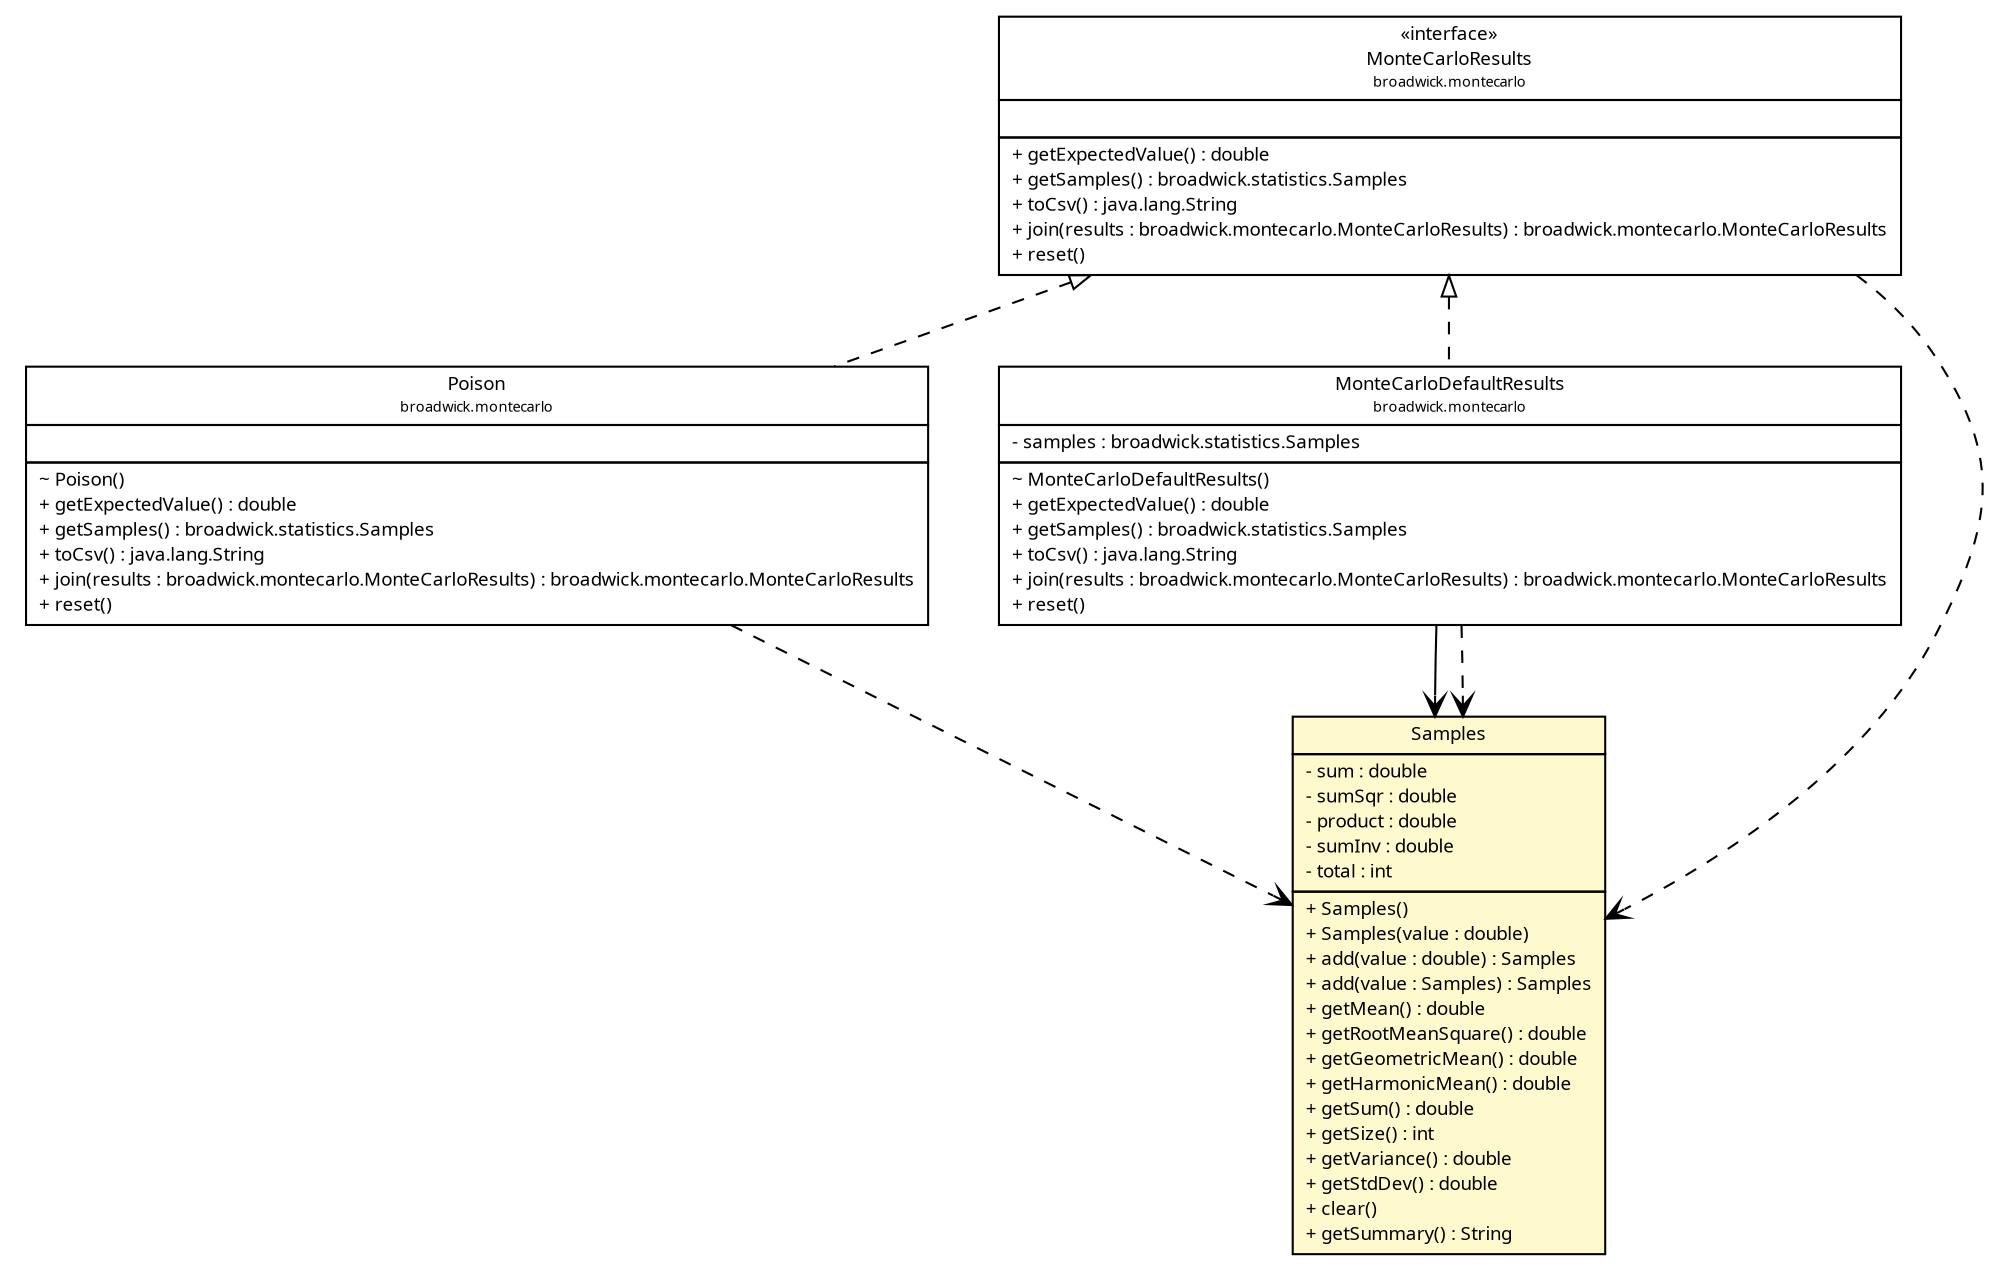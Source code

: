 #!/usr/local/bin/dot
#
# Class diagram 
# Generated by UMLGraph version R5_6 (http://www.umlgraph.org/)
#

digraph G {
	edge [fontname="Trebuchet MS",fontsize=10,labelfontname="Trebuchet MS",labelfontsize=10];
	node [fontname="Trebuchet MS",fontsize=10,shape=plaintext];
	nodesep=0.25;
	ranksep=0.5;
	// broadwick.montecarlo.Poison
	c18633 [label=<<table title="broadwick.montecarlo.Poison" border="0" cellborder="1" cellspacing="0" cellpadding="2" port="p" href="../montecarlo/Poison.html">
		<tr><td><table border="0" cellspacing="0" cellpadding="1">
<tr><td align="center" balign="center"><font face="Trebuchet MS"> Poison </font></td></tr>
<tr><td align="center" balign="center"><font face="Trebuchet MS" point-size="7.0"> broadwick.montecarlo </font></td></tr>
		</table></td></tr>
		<tr><td><table border="0" cellspacing="0" cellpadding="1">
<tr><td align="left" balign="left">  </td></tr>
		</table></td></tr>
		<tr><td><table border="0" cellspacing="0" cellpadding="1">
<tr><td align="left" balign="left"> ~ Poison() </td></tr>
<tr><td align="left" balign="left"> + getExpectedValue() : double </td></tr>
<tr><td align="left" balign="left"> + getSamples() : broadwick.statistics.Samples </td></tr>
<tr><td align="left" balign="left"> + toCsv() : java.lang.String </td></tr>
<tr><td align="left" balign="left"> + join(results : broadwick.montecarlo.MonteCarloResults) : broadwick.montecarlo.MonteCarloResults </td></tr>
<tr><td align="left" balign="left"> + reset() </td></tr>
		</table></td></tr>
		</table>>, URL="../montecarlo/Poison.html", fontname="Trebuchet MS", fontcolor="black", fontsize=9.0];
	// broadwick.montecarlo.MonteCarloResults
	c18636 [label=<<table title="broadwick.montecarlo.MonteCarloResults" border="0" cellborder="1" cellspacing="0" cellpadding="2" port="p" href="../montecarlo/MonteCarloResults.html">
		<tr><td><table border="0" cellspacing="0" cellpadding="1">
<tr><td align="center" balign="center"> &#171;interface&#187; </td></tr>
<tr><td align="center" balign="center"><font face="Trebuchet MS"> MonteCarloResults </font></td></tr>
<tr><td align="center" balign="center"><font face="Trebuchet MS" point-size="7.0"> broadwick.montecarlo </font></td></tr>
		</table></td></tr>
		<tr><td><table border="0" cellspacing="0" cellpadding="1">
<tr><td align="left" balign="left">  </td></tr>
		</table></td></tr>
		<tr><td><table border="0" cellspacing="0" cellpadding="1">
<tr><td align="left" balign="left"> + getExpectedValue() : double </td></tr>
<tr><td align="left" balign="left"> + getSamples() : broadwick.statistics.Samples </td></tr>
<tr><td align="left" balign="left"> + toCsv() : java.lang.String </td></tr>
<tr><td align="left" balign="left"> + join(results : broadwick.montecarlo.MonteCarloResults) : broadwick.montecarlo.MonteCarloResults </td></tr>
<tr><td align="left" balign="left"> + reset() </td></tr>
		</table></td></tr>
		</table>>, URL="../montecarlo/MonteCarloResults.html", fontname="Trebuchet MS", fontcolor="black", fontsize=9.0];
	// broadwick.montecarlo.MonteCarloDefaultResults
	c18637 [label=<<table title="broadwick.montecarlo.MonteCarloDefaultResults" border="0" cellborder="1" cellspacing="0" cellpadding="2" port="p" href="../montecarlo/MonteCarloDefaultResults.html">
		<tr><td><table border="0" cellspacing="0" cellpadding="1">
<tr><td align="center" balign="center"><font face="Trebuchet MS"> MonteCarloDefaultResults </font></td></tr>
<tr><td align="center" balign="center"><font face="Trebuchet MS" point-size="7.0"> broadwick.montecarlo </font></td></tr>
		</table></td></tr>
		<tr><td><table border="0" cellspacing="0" cellpadding="1">
<tr><td align="left" balign="left"> - samples : broadwick.statistics.Samples </td></tr>
		</table></td></tr>
		<tr><td><table border="0" cellspacing="0" cellpadding="1">
<tr><td align="left" balign="left"> ~ MonteCarloDefaultResults() </td></tr>
<tr><td align="left" balign="left"> + getExpectedValue() : double </td></tr>
<tr><td align="left" balign="left"> + getSamples() : broadwick.statistics.Samples </td></tr>
<tr><td align="left" balign="left"> + toCsv() : java.lang.String </td></tr>
<tr><td align="left" balign="left"> + join(results : broadwick.montecarlo.MonteCarloResults) : broadwick.montecarlo.MonteCarloResults </td></tr>
<tr><td align="left" balign="left"> + reset() </td></tr>
		</table></td></tr>
		</table>>, URL="../montecarlo/MonteCarloDefaultResults.html", fontname="Trebuchet MS", fontcolor="black", fontsize=9.0];
	// broadwick.statistics.Samples
	c18648 [label=<<table title="broadwick.statistics.Samples" border="0" cellborder="1" cellspacing="0" cellpadding="2" port="p" bgcolor="lemonChiffon" href="./Samples.html">
		<tr><td><table border="0" cellspacing="0" cellpadding="1">
<tr><td align="center" balign="center"><font face="Trebuchet MS"> Samples </font></td></tr>
		</table></td></tr>
		<tr><td><table border="0" cellspacing="0" cellpadding="1">
<tr><td align="left" balign="left"> - sum : double </td></tr>
<tr><td align="left" balign="left"> - sumSqr : double </td></tr>
<tr><td align="left" balign="left"> - product : double </td></tr>
<tr><td align="left" balign="left"> - sumInv : double </td></tr>
<tr><td align="left" balign="left"> - total : int </td></tr>
		</table></td></tr>
		<tr><td><table border="0" cellspacing="0" cellpadding="1">
<tr><td align="left" balign="left"> + Samples() </td></tr>
<tr><td align="left" balign="left"> + Samples(value : double) </td></tr>
<tr><td align="left" balign="left"> + add(value : double) : Samples </td></tr>
<tr><td align="left" balign="left"> + add(value : Samples) : Samples </td></tr>
<tr><td align="left" balign="left"> + getMean() : double </td></tr>
<tr><td align="left" balign="left"> + getRootMeanSquare() : double </td></tr>
<tr><td align="left" balign="left"> + getGeometricMean() : double </td></tr>
<tr><td align="left" balign="left"> + getHarmonicMean() : double </td></tr>
<tr><td align="left" balign="left"> + getSum() : double </td></tr>
<tr><td align="left" balign="left"> + getSize() : int </td></tr>
<tr><td align="left" balign="left"> + getVariance() : double </td></tr>
<tr><td align="left" balign="left"> + getStdDev() : double </td></tr>
<tr><td align="left" balign="left"> + clear() </td></tr>
<tr><td align="left" balign="left"> + getSummary() : String </td></tr>
		</table></td></tr>
		</table>>, URL="./Samples.html", fontname="Trebuchet MS", fontcolor="black", fontsize=9.0];
	//broadwick.montecarlo.Poison implements broadwick.montecarlo.MonteCarloResults
	c18636:p -> c18633:p [dir=back,arrowtail=empty,style=dashed];
	//broadwick.montecarlo.MonteCarloDefaultResults implements broadwick.montecarlo.MonteCarloResults
	c18636:p -> c18637:p [dir=back,arrowtail=empty,style=dashed];
	// broadwick.montecarlo.MonteCarloDefaultResults NAVASSOC broadwick.statistics.Samples
	c18637:p -> c18648:p [taillabel="", label="", headlabel="", fontname="Trebuchet MS", fontcolor="black", fontsize=10.0, color="black", arrowhead=open];
	// broadwick.montecarlo.Poison DEPEND broadwick.statistics.Samples
	c18633:p -> c18648:p [taillabel="", label="", headlabel="", fontname="Trebuchet MS", fontcolor="black", fontsize=10.0, color="black", arrowhead=open, style=dashed];
	// broadwick.montecarlo.MonteCarloResults DEPEND broadwick.statistics.Samples
	c18636:p -> c18648:p [taillabel="", label="", headlabel="", fontname="Trebuchet MS", fontcolor="black", fontsize=10.0, color="black", arrowhead=open, style=dashed];
	// broadwick.montecarlo.MonteCarloDefaultResults DEPEND broadwick.statistics.Samples
	c18637:p -> c18648:p [taillabel="", label="", headlabel="", fontname="Trebuchet MS", fontcolor="black", fontsize=10.0, color="black", arrowhead=open, style=dashed];
}

